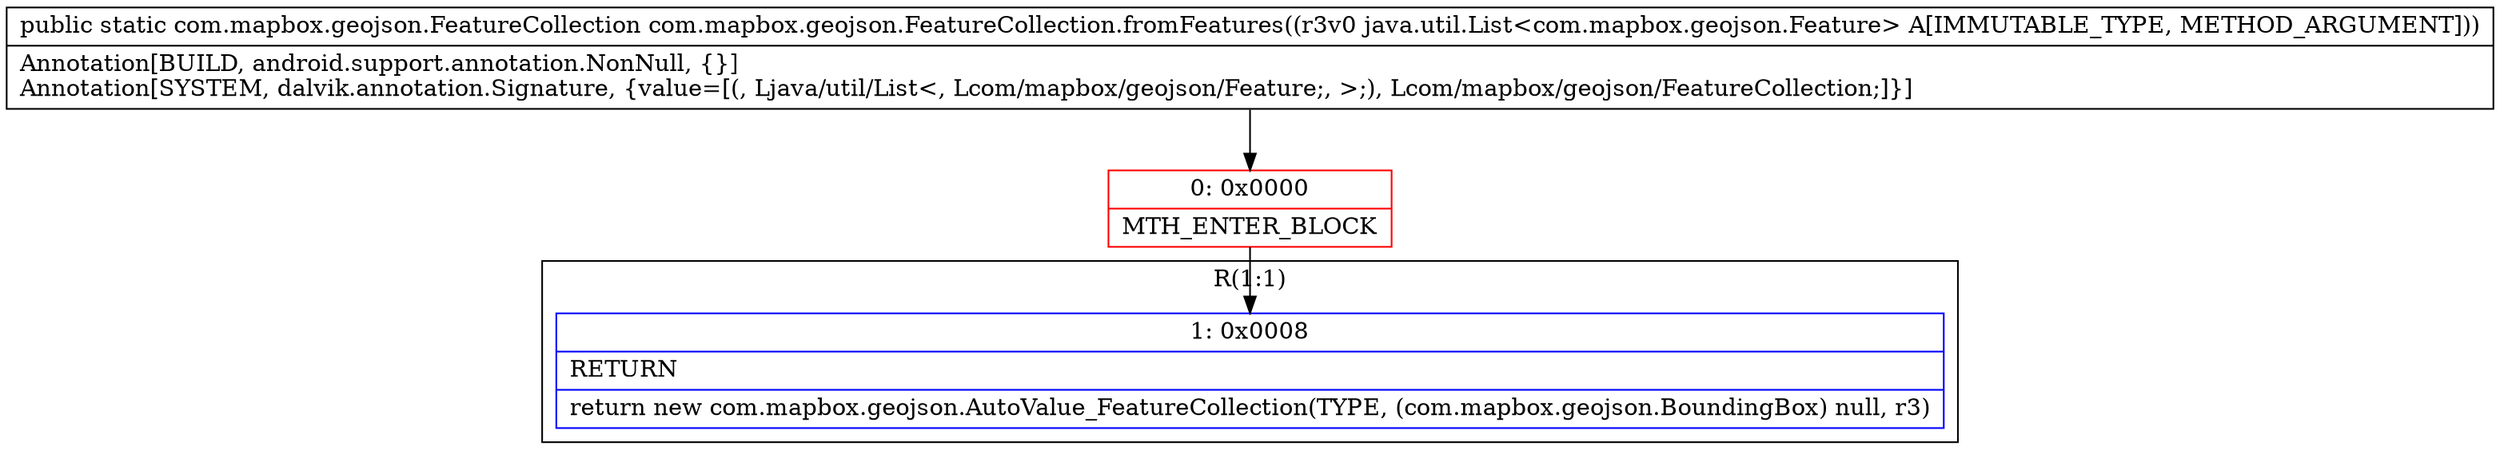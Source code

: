 digraph "CFG forcom.mapbox.geojson.FeatureCollection.fromFeatures(Ljava\/util\/List;)Lcom\/mapbox\/geojson\/FeatureCollection;" {
subgraph cluster_Region_37756653 {
label = "R(1:1)";
node [shape=record,color=blue];
Node_1 [shape=record,label="{1\:\ 0x0008|RETURN\l|return new com.mapbox.geojson.AutoValue_FeatureCollection(TYPE, (com.mapbox.geojson.BoundingBox) null, r3)\l}"];
}
Node_0 [shape=record,color=red,label="{0\:\ 0x0000|MTH_ENTER_BLOCK\l}"];
MethodNode[shape=record,label="{public static com.mapbox.geojson.FeatureCollection com.mapbox.geojson.FeatureCollection.fromFeatures((r3v0 java.util.List\<com.mapbox.geojson.Feature\> A[IMMUTABLE_TYPE, METHOD_ARGUMENT]))  | Annotation[BUILD, android.support.annotation.NonNull, \{\}]\lAnnotation[SYSTEM, dalvik.annotation.Signature, \{value=[(, Ljava\/util\/List\<, Lcom\/mapbox\/geojson\/Feature;, \>;), Lcom\/mapbox\/geojson\/FeatureCollection;]\}]\l}"];
MethodNode -> Node_0;
Node_0 -> Node_1;
}

